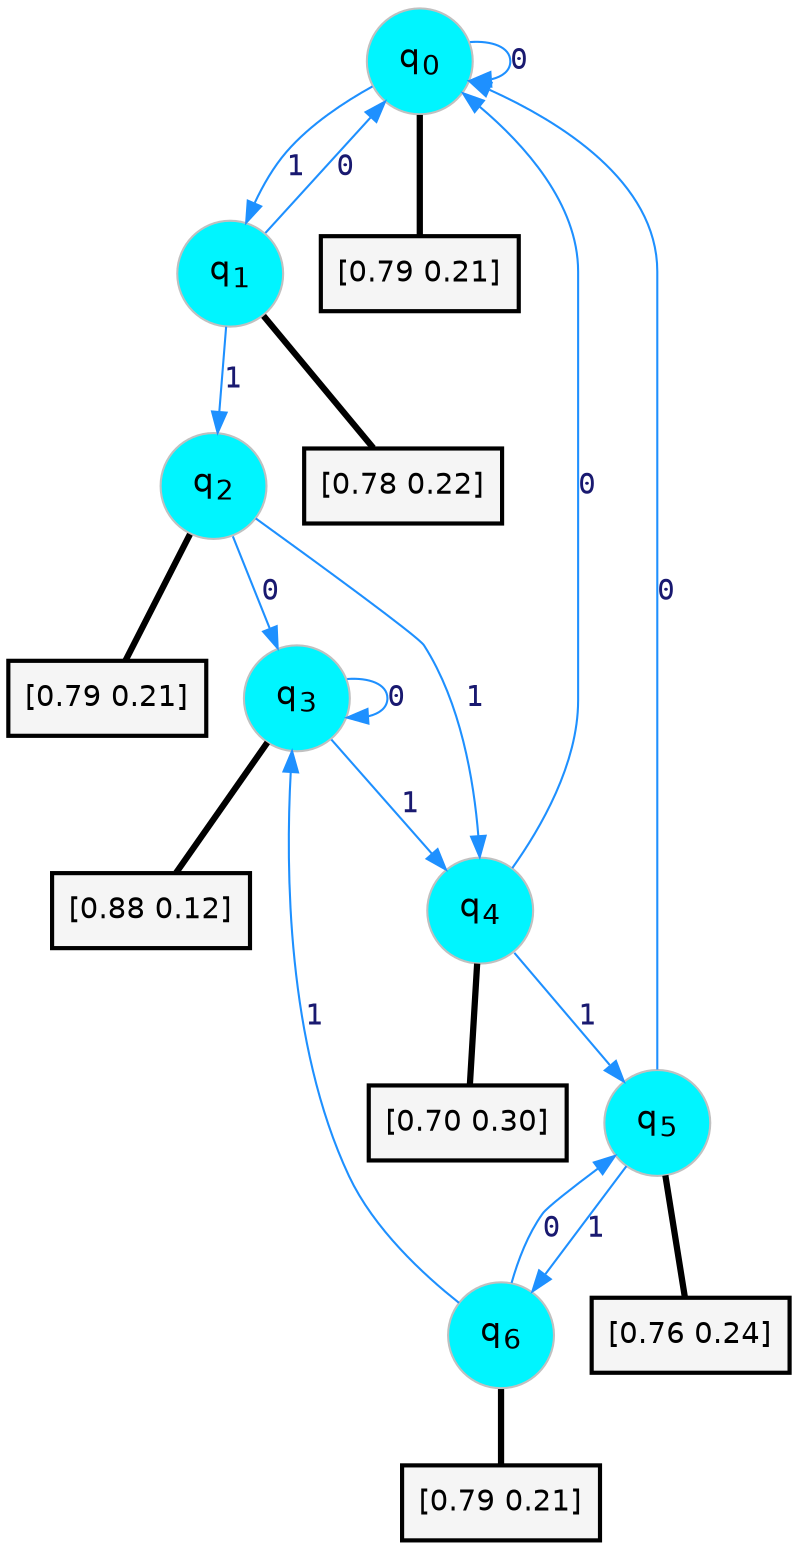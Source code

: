 digraph G {
graph [
bgcolor=transparent, dpi=300, rankdir=TD, size="40,25"];
node [
color=gray, fillcolor=turquoise1, fontcolor=black, fontname=Helvetica, fontsize=16, fontweight=bold, shape=circle, style=filled];
edge [
arrowsize=1, color=dodgerblue1, fontcolor=midnightblue, fontname=courier, fontweight=bold, penwidth=1, style=solid, weight=20];
0[label=<q<SUB>0</SUB>>];
1[label=<q<SUB>1</SUB>>];
2[label=<q<SUB>2</SUB>>];
3[label=<q<SUB>3</SUB>>];
4[label=<q<SUB>4</SUB>>];
5[label=<q<SUB>5</SUB>>];
6[label=<q<SUB>6</SUB>>];
7[label="[0.79 0.21]", shape=box,fontcolor=black, fontname=Helvetica, fontsize=14, penwidth=2, fillcolor=whitesmoke,color=black];
8[label="[0.78 0.22]", shape=box,fontcolor=black, fontname=Helvetica, fontsize=14, penwidth=2, fillcolor=whitesmoke,color=black];
9[label="[0.79 0.21]", shape=box,fontcolor=black, fontname=Helvetica, fontsize=14, penwidth=2, fillcolor=whitesmoke,color=black];
10[label="[0.88 0.12]", shape=box,fontcolor=black, fontname=Helvetica, fontsize=14, penwidth=2, fillcolor=whitesmoke,color=black];
11[label="[0.70 0.30]", shape=box,fontcolor=black, fontname=Helvetica, fontsize=14, penwidth=2, fillcolor=whitesmoke,color=black];
12[label="[0.76 0.24]", shape=box,fontcolor=black, fontname=Helvetica, fontsize=14, penwidth=2, fillcolor=whitesmoke,color=black];
13[label="[0.79 0.21]", shape=box,fontcolor=black, fontname=Helvetica, fontsize=14, penwidth=2, fillcolor=whitesmoke,color=black];
0->0 [label=0];
0->1 [label=1];
0->7 [arrowhead=none, penwidth=3,color=black];
1->0 [label=0];
1->2 [label=1];
1->8 [arrowhead=none, penwidth=3,color=black];
2->3 [label=0];
2->4 [label=1];
2->9 [arrowhead=none, penwidth=3,color=black];
3->3 [label=0];
3->4 [label=1];
3->10 [arrowhead=none, penwidth=3,color=black];
4->0 [label=0];
4->5 [label=1];
4->11 [arrowhead=none, penwidth=3,color=black];
5->0 [label=0];
5->6 [label=1];
5->12 [arrowhead=none, penwidth=3,color=black];
6->5 [label=0];
6->3 [label=1];
6->13 [arrowhead=none, penwidth=3,color=black];
}
